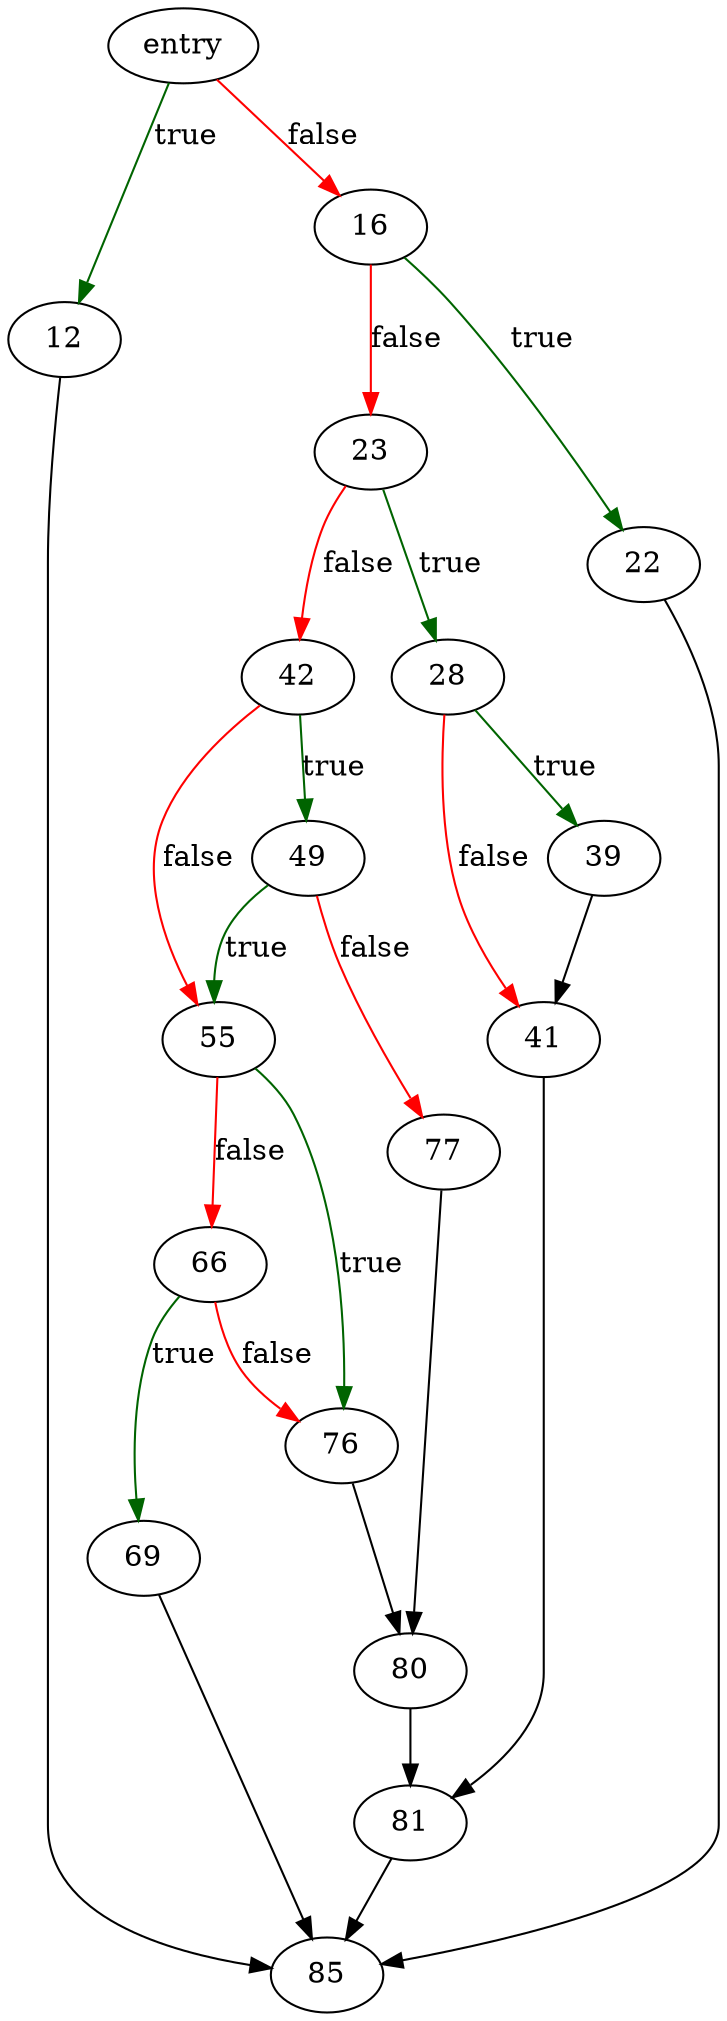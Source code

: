 digraph "sqlite3PagerRollback" {
	// Node definitions.
	1 [label=entry];
	12;
	16;
	22;
	23;
	28;
	39;
	41;
	42;
	49;
	55;
	66;
	69;
	76;
	77;
	80;
	81;
	85;

	// Edge definitions.
	1 -> 12 [
		color=darkgreen
		label=true
	];
	1 -> 16 [
		color=red
		label=false
	];
	12 -> 85;
	16 -> 22 [
		color=darkgreen
		label=true
	];
	16 -> 23 [
		color=red
		label=false
	];
	22 -> 85;
	23 -> 28 [
		color=darkgreen
		label=true
	];
	23 -> 42 [
		color=red
		label=false
	];
	28 -> 39 [
		color=darkgreen
		label=true
	];
	28 -> 41 [
		color=red
		label=false
	];
	39 -> 41;
	41 -> 81;
	42 -> 49 [
		color=darkgreen
		label=true
	];
	42 -> 55 [
		color=red
		label=false
	];
	49 -> 55 [
		color=darkgreen
		label=true
	];
	49 -> 77 [
		color=red
		label=false
	];
	55 -> 66 [
		color=red
		label=false
	];
	55 -> 76 [
		color=darkgreen
		label=true
	];
	66 -> 69 [
		color=darkgreen
		label=true
	];
	66 -> 76 [
		color=red
		label=false
	];
	69 -> 85;
	76 -> 80;
	77 -> 80;
	80 -> 81;
	81 -> 85;
}